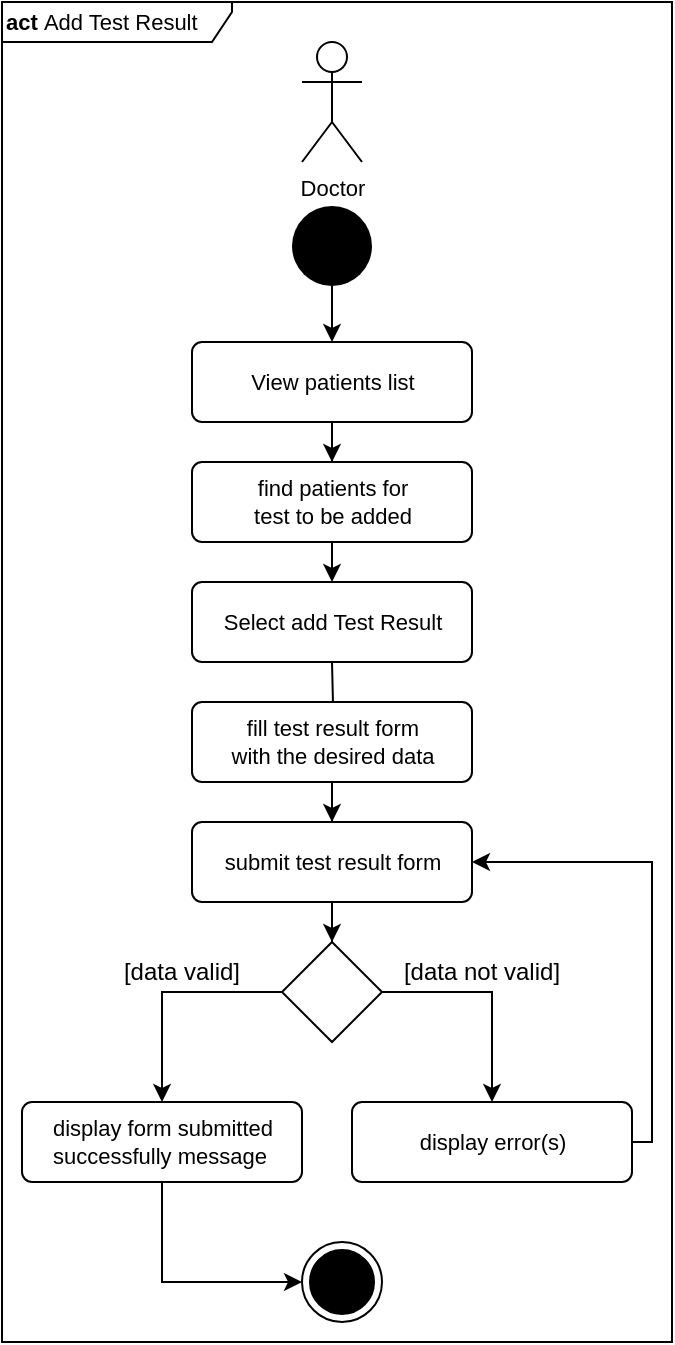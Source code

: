 <mxfile version="17.4.0" type="google" pages="4"><diagram id="Mog1qb9PPnqaFJ5qfxjS" name="add test"><mxGraphModel grid="1" page="1" gridSize="10" guides="1" tooltips="1" connect="1" arrows="1" fold="1" pageScale="1" pageWidth="850" pageHeight="1100" math="0" shadow="0"><root><mxCell id="0"/><mxCell id="1" parent="0"/><mxCell id="Nx4BFyB8M-UPZv8AOy_y-1" value="&lt;font style=&quot;font-size: 11px&quot;&gt;&lt;b&gt;act &lt;/b&gt;Add Test Result&lt;/font&gt;" style="shape=umlFrame;whiteSpace=wrap;html=1;width=115;height=20;align=left;" vertex="1" parent="1"><mxGeometry x="205" y="40" width="335" height="670" as="geometry"/></mxCell><mxCell id="Nx4BFyB8M-UPZv8AOy_y-2" value="" style="edgeStyle=orthogonalEdgeStyle;rounded=0;orthogonalLoop=1;jettySize=auto;html=1;fontFamily=Helvetica;" edge="1" parent="1" source="Nx4BFyB8M-UPZv8AOy_y-3" target="Nx4BFyB8M-UPZv8AOy_y-4"><mxGeometry relative="1" as="geometry"/></mxCell><mxCell id="Nx4BFyB8M-UPZv8AOy_y-3" value="" style="ellipse;fillColor=#000000;strokeColor=none;fontFamily=Helvetica;" vertex="1" parent="1"><mxGeometry x="350" y="142" width="40" height="40" as="geometry"/></mxCell><mxCell id="Nx4BFyB8M-UPZv8AOy_y-4" value="View patients list" style="html=1;align=center;verticalAlign=middle;rounded=1;absoluteArcSize=1;arcSize=10;dashed=0;fontFamily=Helvetica;fontSize=11;" vertex="1" parent="1"><mxGeometry x="300" y="210" width="140" height="40" as="geometry"/></mxCell><mxCell id="Nx4BFyB8M-UPZv8AOy_y-5" value="" style="edgeStyle=orthogonalEdgeStyle;rounded=0;orthogonalLoop=1;jettySize=auto;html=1;fontFamily=Helvetica;" edge="1" parent="1" source="Nx4BFyB8M-UPZv8AOy_y-4" target="Nx4BFyB8M-UPZv8AOy_y-23"><mxGeometry relative="1" as="geometry"><mxPoint x="370" y="310" as="sourcePoint"/><mxPoint x="370" y="270" as="targetPoint"/><Array as="points"/></mxGeometry></mxCell><mxCell id="Nx4BFyB8M-UPZv8AOy_y-6" style="edgeStyle=orthogonalEdgeStyle;rounded=0;orthogonalLoop=1;jettySize=auto;html=1;fontFamily=Helvetica;" edge="1" parent="1" target="Nx4BFyB8M-UPZv8AOy_y-10"><mxGeometry relative="1" as="geometry"><mxPoint x="370" y="370" as="sourcePoint"/></mxGeometry></mxCell><mxCell id="Nx4BFyB8M-UPZv8AOy_y-9" style="edgeStyle=orthogonalEdgeStyle;rounded=0;orthogonalLoop=1;jettySize=auto;html=1;fontFamily=Helvetica;fontSize=11;" edge="1" parent="1" source="Nx4BFyB8M-UPZv8AOy_y-10" target="Nx4BFyB8M-UPZv8AOy_y-25"><mxGeometry relative="1" as="geometry"><mxPoint x="370" y="480" as="targetPoint"/></mxGeometry></mxCell><mxCell id="Nx4BFyB8M-UPZv8AOy_y-10" value="fill test result form &lt;br&gt;with the desired data" style="html=1;align=center;verticalAlign=middle;rounded=1;absoluteArcSize=1;arcSize=10;dashed=0;fontFamily=Helvetica;fontSize=11;" vertex="1" parent="1"><mxGeometry x="300" y="390" width="140" height="40" as="geometry"/></mxCell><mxCell id="Nx4BFyB8M-UPZv8AOy_y-12" value="" style="ellipse;html=1;shape=endState;fillColor=#000000;strokeColor=#000000;fontFamily=Helvetica;fontSize=8;" vertex="1" parent="1"><mxGeometry x="355" y="660" width="40" height="40" as="geometry"/></mxCell><mxCell id="Nx4BFyB8M-UPZv8AOy_y-21" value="Doctor" style="shape=umlActor;verticalLabelPosition=bottom;verticalAlign=top;html=1;fontFamily=Helvetica;fontSize=11;" vertex="1" parent="1"><mxGeometry x="355" y="60" width="30" height="60" as="geometry"/></mxCell><mxCell id="Nx4BFyB8M-UPZv8AOy_y-22" style="edgeStyle=orthogonalEdgeStyle;rounded=0;orthogonalLoop=1;jettySize=auto;html=1;" edge="1" parent="1" source="Nx4BFyB8M-UPZv8AOy_y-23"><mxGeometry relative="1" as="geometry"><mxPoint x="370" y="330" as="targetPoint"/></mxGeometry></mxCell><mxCell id="Nx4BFyB8M-UPZv8AOy_y-23" value="find patients for &lt;br&gt;test to be added" style="html=1;align=center;verticalAlign=middle;rounded=1;absoluteArcSize=1;arcSize=10;dashed=0;fontFamily=Helvetica;fontSize=11;" vertex="1" parent="1"><mxGeometry x="300" y="270" width="140" height="40" as="geometry"/></mxCell><mxCell id="HhXTelXC0u4tUfq1Jj2N-1" style="edgeStyle=orthogonalEdgeStyle;rounded=0;orthogonalLoop=1;jettySize=auto;html=1;" edge="1" parent="1" source="Nx4BFyB8M-UPZv8AOy_y-25" target="DKXB-eJv3SgyOm5Fla60-1"><mxGeometry relative="1" as="geometry"/></mxCell><mxCell id="Nx4BFyB8M-UPZv8AOy_y-25" value="submit test result form" style="html=1;align=center;verticalAlign=middle;rounded=1;absoluteArcSize=1;arcSize=10;dashed=0;fontFamily=Helvetica;fontSize=11;" vertex="1" parent="1"><mxGeometry x="300" y="450" width="140" height="40" as="geometry"/></mxCell><mxCell id="3dfMkvUocXkoepCQ86Jy-1" value="Select add Test Result" style="html=1;align=center;verticalAlign=middle;rounded=1;absoluteArcSize=1;arcSize=10;dashed=0;fontFamily=Helvetica;fontSize=11;" vertex="1" parent="1"><mxGeometry x="300" y="330" width="140" height="40" as="geometry"/></mxCell><mxCell id="DKXB-eJv3SgyOm5Fla60-4" style="edgeStyle=orthogonalEdgeStyle;rounded=0;orthogonalLoop=1;jettySize=auto;html=1;exitX=0;exitY=0.5;exitDx=0;exitDy=0;entryX=0.5;entryY=0;entryDx=0;entryDy=0;" edge="1" parent="1" source="DKXB-eJv3SgyOm5Fla60-1" target="DKXB-eJv3SgyOm5Fla60-3"><mxGeometry relative="1" as="geometry"/></mxCell><mxCell id="DKXB-eJv3SgyOm5Fla60-6" style="edgeStyle=orthogonalEdgeStyle;rounded=0;orthogonalLoop=1;jettySize=auto;html=1;exitX=1;exitY=0.5;exitDx=0;exitDy=0;entryX=0.5;entryY=0;entryDx=0;entryDy=0;" edge="1" parent="1" source="DKXB-eJv3SgyOm5Fla60-1" target="DKXB-eJv3SgyOm5Fla60-5"><mxGeometry relative="1" as="geometry"/></mxCell><mxCell id="DKXB-eJv3SgyOm5Fla60-1" value="" style="rhombus;whiteSpace=wrap;html=1;" vertex="1" parent="1"><mxGeometry x="345" y="510" width="50" height="50" as="geometry"/></mxCell><mxCell id="DKXB-eJv3SgyOm5Fla60-9" style="edgeStyle=orthogonalEdgeStyle;rounded=0;orthogonalLoop=1;jettySize=auto;html=1;exitX=0.5;exitY=1;exitDx=0;exitDy=0;entryX=0;entryY=0.5;entryDx=0;entryDy=0;" edge="1" parent="1" source="DKXB-eJv3SgyOm5Fla60-3" target="Nx4BFyB8M-UPZv8AOy_y-12"><mxGeometry relative="1" as="geometry"/></mxCell><mxCell id="DKXB-eJv3SgyOm5Fla60-3" value="display form submitted&lt;br&gt;successfully message&amp;nbsp;" style="html=1;align=center;verticalAlign=middle;rounded=1;absoluteArcSize=1;arcSize=10;dashed=0;fontFamily=Helvetica;fontSize=11;" vertex="1" parent="1"><mxGeometry x="215" y="590" width="140" height="40" as="geometry"/></mxCell><mxCell id="DKXB-eJv3SgyOm5Fla60-10" style="edgeStyle=orthogonalEdgeStyle;rounded=0;orthogonalLoop=1;jettySize=auto;html=1;exitX=1;exitY=0.5;exitDx=0;exitDy=0;" edge="1" parent="1" source="DKXB-eJv3SgyOm5Fla60-5" target="Nx4BFyB8M-UPZv8AOy_y-25"><mxGeometry relative="1" as="geometry"><Array as="points"><mxPoint x="530" y="610"/><mxPoint x="530" y="470"/></Array></mxGeometry></mxCell><mxCell id="DKXB-eJv3SgyOm5Fla60-5" value="display error(s)" style="html=1;align=center;verticalAlign=middle;rounded=1;absoluteArcSize=1;arcSize=10;dashed=0;fontFamily=Helvetica;fontSize=11;" vertex="1" parent="1"><mxGeometry x="380" y="590" width="140" height="40" as="geometry"/></mxCell><mxCell id="DKXB-eJv3SgyOm5Fla60-7" value="[data valid]" style="text;html=1;strokeColor=none;fillColor=none;align=center;verticalAlign=middle;whiteSpace=wrap;rounded=0;" vertex="1" parent="1"><mxGeometry x="260" y="510" width="70" height="30" as="geometry"/></mxCell><mxCell id="DKXB-eJv3SgyOm5Fla60-8" value="[data not valid]" style="text;html=1;strokeColor=none;fillColor=none;align=center;verticalAlign=middle;whiteSpace=wrap;rounded=0;" vertex="1" parent="1"><mxGeometry x="400" y="510" width="90" height="30" as="geometry"/></mxCell></root></mxGraphModel></diagram><diagram id="dUJCnRzz-zq0Mha1mex5" name="view tests"><mxGraphModel grid="1" page="1" gridSize="10" guides="1" tooltips="1" connect="1" arrows="1" fold="1" pageScale="1" pageWidth="850" pageHeight="1100" math="0" shadow="0"><root><mxCell id="0"/><mxCell id="1" parent="0"/><mxCell id="jeWAwKbTxDZiIrH95StD-1" value="&lt;b&gt;sd &lt;/b&gt;View Test Results" style="shape=umlFrame;whiteSpace=wrap;html=1;width=140;height=20;" vertex="1" parent="1"><mxGeometry x="120" y="55" width="660" height="285" as="geometry"/></mxCell><mxCell id="jeWAwKbTxDZiIrH95StD-2" value="" style="shape=umlLifeline;participant=umlActor;perimeter=lifelinePerimeter;whiteSpace=wrap;html=1;container=1;collapsible=0;recursiveResize=0;verticalAlign=top;spacingTop=36;outlineConnect=0;fontFamily=Helvetica;fontSize=11;" vertex="1" parent="1"><mxGeometry x="140" y="100" width="20" height="220" as="geometry"/></mxCell><mxCell id="jeWAwKbTxDZiIrH95StD-3" value="" style="html=1;points=[];perimeter=orthogonalPerimeter;fontFamily=Helvetica;fontSize=11;" vertex="1" parent="jeWAwKbTxDZiIrH95StD-2"><mxGeometry x="5" y="60" width="10" height="140" as="geometry"/></mxCell><mxCell id="jeWAwKbTxDZiIrH95StD-4" value="Patient" style="text;html=1;align=center;verticalAlign=middle;resizable=0;points=[];autosize=1;strokeColor=none;fillColor=none;fontSize=11;fontFamily=Helvetica;" vertex="1" parent="1"><mxGeometry x="125" y="80" width="50" height="20" as="geometry"/></mxCell><mxCell id="jeWAwKbTxDZiIrH95StD-5" value="testResults :UIPage&lt;br&gt;&amp;lt;&amp;lt;UI&amp;gt;&amp;gt;" style="shape=umlLifeline;perimeter=lifelinePerimeter;whiteSpace=wrap;html=1;container=1;collapsible=0;recursiveResize=0;outlineConnect=0;fontFamily=Helvetica;fontSize=11;" vertex="1" parent="1"><mxGeometry x="260" y="100" width="90" height="220" as="geometry"/></mxCell><mxCell id="jeWAwKbTxDZiIrH95StD-6" value="" style="html=1;points=[];perimeter=orthogonalPerimeter;fontFamily=Helvetica;fontSize=11;" vertex="1" parent="jeWAwKbTxDZiIrH95StD-5"><mxGeometry x="40" y="60" width="10" height="140" as="geometry"/></mxCell><mxCell id="jeWAwKbTxDZiIrH95StD-7" value="testService :API" style="shape=umlLifeline;perimeter=lifelinePerimeter;whiteSpace=wrap;html=1;container=1;collapsible=0;recursiveResize=0;outlineConnect=0;fontFamily=Helvetica;fontSize=11;" vertex="1" parent="1"><mxGeometry x="460" y="100" width="100" height="220" as="geometry"/></mxCell><mxCell id="jeWAwKbTxDZiIrH95StD-8" value="" style="html=1;points=[];perimeter=orthogonalPerimeter;fontFamily=Helvetica;fontSize=11;" vertex="1" parent="jeWAwKbTxDZiIrH95StD-7"><mxGeometry x="45" y="60" width="10" height="110" as="geometry"/></mxCell><mxCell id="jeWAwKbTxDZiIrH95StD-9" value=":Database" style="shape=umlLifeline;perimeter=lifelinePerimeter;whiteSpace=wrap;html=1;container=1;collapsible=0;recursiveResize=0;outlineConnect=0;fontFamily=Helvetica;fontSize=11;" vertex="1" parent="1"><mxGeometry x="670" y="100" width="100" height="220" as="geometry"/></mxCell><mxCell id="jeWAwKbTxDZiIrH95StD-10" value="" style="html=1;points=[];perimeter=orthogonalPerimeter;fontFamily=Helvetica;fontSize=11;" vertex="1" parent="jeWAwKbTxDZiIrH95StD-9"><mxGeometry x="45" y="110" width="10" height="30" as="geometry"/></mxCell><mxCell id="jeWAwKbTxDZiIrH95StD-11" style="edgeStyle=orthogonalEdgeStyle;rounded=0;orthogonalLoop=1;jettySize=auto;html=1;fontFamily=Helvetica;fontSize=11;endArrow=block;endFill=1;" edge="1" parent="1" source="jeWAwKbTxDZiIrH95StD-3" target="jeWAwKbTxDZiIrH95StD-6"><mxGeometry relative="1" as="geometry"><Array as="points"><mxPoint x="240" y="180"/><mxPoint x="240" y="180"/></Array></mxGeometry></mxCell><mxCell id="jeWAwKbTxDZiIrH95StD-12" value="getPage(session)" style="edgeLabel;html=1;align=center;verticalAlign=middle;resizable=0;points=[];fontSize=11;fontFamily=Helvetica;" connectable="0" vertex="1" parent="jeWAwKbTxDZiIrH95StD-11"><mxGeometry x="-0.236" y="1" relative="1" as="geometry"><mxPoint x="8" y="-9" as="offset"/></mxGeometry></mxCell><mxCell id="jeWAwKbTxDZiIrH95StD-13" style="edgeStyle=orthogonalEdgeStyle;rounded=0;orthogonalLoop=1;jettySize=auto;html=1;fontFamily=Helvetica;fontSize=11;endArrow=block;endFill=1;dashed=1;" edge="1" parent="1" source="jeWAwKbTxDZiIrH95StD-6" target="jeWAwKbTxDZiIrH95StD-3"><mxGeometry relative="1" as="geometry"><Array as="points"><mxPoint x="260" y="280"/><mxPoint x="260" y="280"/></Array></mxGeometry></mxCell><mxCell id="jeWAwKbTxDZiIrH95StD-14" value="html test Results page" style="edgeLabel;html=1;align=center;verticalAlign=middle;resizable=0;points=[];fontSize=11;fontFamily=Helvetica;" connectable="0" vertex="1" parent="jeWAwKbTxDZiIrH95StD-13"><mxGeometry x="-0.234" y="2" relative="1" as="geometry"><mxPoint x="-17" y="-12" as="offset"/></mxGeometry></mxCell><mxCell id="jeWAwKbTxDZiIrH95StD-15" style="edgeStyle=orthogonalEdgeStyle;rounded=0;orthogonalLoop=1;jettySize=auto;html=1;fontFamily=Helvetica;fontSize=11;endArrow=block;endFill=1;" edge="1" parent="1" source="jeWAwKbTxDZiIrH95StD-6" target="jeWAwKbTxDZiIrH95StD-8"><mxGeometry relative="1" as="geometry"><Array as="points"><mxPoint x="360" y="200"/><mxPoint x="360" y="200"/></Array></mxGeometry></mxCell><mxCell id="jeWAwKbTxDZiIrH95StD-16" value="getPatientsTests(patientId)" style="edgeLabel;html=1;align=center;verticalAlign=middle;resizable=0;points=[];fontSize=11;fontFamily=Helvetica;" connectable="0" vertex="1" parent="jeWAwKbTxDZiIrH95StD-15"><mxGeometry x="-0.232" relative="1" as="geometry"><mxPoint x="22" y="-10" as="offset"/></mxGeometry></mxCell><mxCell id="jeWAwKbTxDZiIrH95StD-17" style="edgeStyle=orthogonalEdgeStyle;rounded=0;orthogonalLoop=1;jettySize=auto;html=1;fontFamily=Helvetica;fontSize=11;endArrow=block;endFill=1;" edge="1" parent="1" source="jeWAwKbTxDZiIrH95StD-8" target="jeWAwKbTxDZiIrH95StD-10"><mxGeometry relative="1" as="geometry"><Array as="points"><mxPoint x="620" y="220"/><mxPoint x="620" y="220"/></Array></mxGeometry></mxCell><mxCell id="jeWAwKbTxDZiIrH95StD-18" value="tests = findTests(patientId)" style="edgeLabel;html=1;align=center;verticalAlign=middle;resizable=0;points=[];fontSize=11;fontFamily=Helvetica;" connectable="0" vertex="1" parent="jeWAwKbTxDZiIrH95StD-17"><mxGeometry x="-0.247" y="-1" relative="1" as="geometry"><mxPoint x="24" y="-11" as="offset"/></mxGeometry></mxCell><mxCell id="jeWAwKbTxDZiIrH95StD-19" style="edgeStyle=orthogonalEdgeStyle;rounded=0;orthogonalLoop=1;jettySize=auto;html=1;fontFamily=Helvetica;fontSize=11;endArrow=block;endFill=1;dashed=1;" edge="1" parent="1" source="jeWAwKbTxDZiIrH95StD-8" target="jeWAwKbTxDZiIrH95StD-6"><mxGeometry relative="1" as="geometry"><Array as="points"><mxPoint x="430" y="250"/><mxPoint x="430" y="250"/></Array></mxGeometry></mxCell><mxCell id="jeWAwKbTxDZiIrH95StD-20" value="200 status code, tests" style="edgeLabel;html=1;align=center;verticalAlign=middle;resizable=0;points=[];fontSize=11;fontFamily=Helvetica;" connectable="0" vertex="1" parent="jeWAwKbTxDZiIrH95StD-19"><mxGeometry x="0.126" relative="1" as="geometry"><mxPoint x="-8" y="-10" as="offset"/></mxGeometry></mxCell></root></mxGraphModel></diagram><diagram id="f3Dea2kp6sG2WAZWeNE2" name="view patients"><mxGraphModel grid="1" page="1" gridSize="10" guides="1" tooltips="1" connect="1" arrows="1" fold="1" pageScale="1" pageWidth="850" pageHeight="1100" math="0" shadow="0"><root><mxCell id="0"/><mxCell id="1" parent="0"/><mxCell id="U8ZB009r4NAKa5e27IlC-1" value="&lt;b&gt;sd &lt;/b&gt;View Patients" style="shape=umlFrame;whiteSpace=wrap;html=1;width=125;height=20;" vertex="1" parent="1"><mxGeometry x="95" y="140" width="660" height="285" as="geometry"/></mxCell><mxCell id="U8ZB009r4NAKa5e27IlC-2" value="" style="shape=umlLifeline;participant=umlActor;perimeter=lifelinePerimeter;whiteSpace=wrap;html=1;container=1;collapsible=0;recursiveResize=0;verticalAlign=top;spacingTop=36;outlineConnect=0;fontFamily=Helvetica;fontSize=11;" vertex="1" parent="1"><mxGeometry x="115" y="185" width="20" height="220" as="geometry"/></mxCell><mxCell id="U8ZB009r4NAKa5e27IlC-3" value="" style="html=1;points=[];perimeter=orthogonalPerimeter;fontFamily=Helvetica;fontSize=11;" vertex="1" parent="U8ZB009r4NAKa5e27IlC-2"><mxGeometry x="5" y="60" width="10" height="140" as="geometry"/></mxCell><mxCell id="U8ZB009r4NAKa5e27IlC-4" value="Doctor" style="text;html=1;align=center;verticalAlign=middle;resizable=0;points=[];autosize=1;strokeColor=none;fillColor=none;fontSize=11;fontFamily=Helvetica;" vertex="1" parent="1"><mxGeometry x="100" y="165" width="50" height="20" as="geometry"/></mxCell><mxCell id="U8ZB009r4NAKa5e27IlC-5" value="patientsList :UIPage&lt;br&gt;&amp;lt;&amp;lt;UI&amp;gt;&amp;gt;" style="shape=umlLifeline;perimeter=lifelinePerimeter;whiteSpace=wrap;html=1;container=1;collapsible=0;recursiveResize=0;outlineConnect=0;fontFamily=Helvetica;fontSize=11;" vertex="1" parent="1"><mxGeometry x="235" y="185" width="90" height="220" as="geometry"/></mxCell><mxCell id="U8ZB009r4NAKa5e27IlC-6" value="" style="html=1;points=[];perimeter=orthogonalPerimeter;fontFamily=Helvetica;fontSize=11;" vertex="1" parent="U8ZB009r4NAKa5e27IlC-5"><mxGeometry x="40" y="60" width="10" height="130" as="geometry"/></mxCell><mxCell id="U8ZB009r4NAKa5e27IlC-7" value="patientService :API" style="shape=umlLifeline;perimeter=lifelinePerimeter;whiteSpace=wrap;html=1;container=1;collapsible=0;recursiveResize=0;outlineConnect=0;fontFamily=Helvetica;fontSize=11;" vertex="1" parent="1"><mxGeometry x="435" y="185" width="100" height="220" as="geometry"/></mxCell><mxCell id="U8ZB009r4NAKa5e27IlC-8" value="" style="html=1;points=[];perimeter=orthogonalPerimeter;fontFamily=Helvetica;fontSize=11;" vertex="1" parent="U8ZB009r4NAKa5e27IlC-7"><mxGeometry x="45" y="90" width="10" height="80" as="geometry"/></mxCell><mxCell id="bBxMrO7Eu8s4QTFnI5nH-1" value="" style="endArrow=classic;html=1;rounded=0;" edge="1" parent="U8ZB009r4NAKa5e27IlC-7" source="U8ZB009r4NAKa5e27IlC-8" target="U8ZB009r4NAKa5e27IlC-8"><mxGeometry width="50" height="50" relative="1" as="geometry"><mxPoint x="-35" y="235" as="sourcePoint"/><mxPoint x="15" y="185" as="targetPoint"/><Array as="points"><mxPoint x="75" y="105"/><mxPoint x="75" y="125"/><mxPoint x="65" y="125"/></Array></mxGeometry></mxCell><mxCell id="U8ZB009r4NAKa5e27IlC-9" value=":Database" style="shape=umlLifeline;perimeter=lifelinePerimeter;whiteSpace=wrap;html=1;container=1;collapsible=0;recursiveResize=0;outlineConnect=0;fontFamily=Helvetica;fontSize=11;" vertex="1" parent="1"><mxGeometry x="645" y="185" width="100" height="220" as="geometry"/></mxCell><mxCell id="U8ZB009r4NAKa5e27IlC-10" value="" style="html=1;points=[];perimeter=orthogonalPerimeter;fontFamily=Helvetica;fontSize=11;" vertex="1" parent="U8ZB009r4NAKa5e27IlC-9"><mxGeometry x="45" y="149" width="10" height="20" as="geometry"/></mxCell><mxCell id="U8ZB009r4NAKa5e27IlC-11" style="edgeStyle=orthogonalEdgeStyle;rounded=0;orthogonalLoop=1;jettySize=auto;html=1;fontFamily=Helvetica;fontSize=11;endArrow=block;endFill=1;" edge="1" parent="1" source="U8ZB009r4NAKa5e27IlC-3" target="U8ZB009r4NAKa5e27IlC-6"><mxGeometry relative="1" as="geometry"><Array as="points"><mxPoint x="215" y="265"/><mxPoint x="215" y="265"/></Array></mxGeometry></mxCell><mxCell id="U8ZB009r4NAKa5e27IlC-12" value="getPage(session)" style="edgeLabel;html=1;align=center;verticalAlign=middle;resizable=0;points=[];fontSize=11;fontFamily=Helvetica;" connectable="0" vertex="1" parent="U8ZB009r4NAKa5e27IlC-11"><mxGeometry x="-0.236" y="1" relative="1" as="geometry"><mxPoint x="8" y="-9" as="offset"/></mxGeometry></mxCell><mxCell id="U8ZB009r4NAKa5e27IlC-13" style="edgeStyle=orthogonalEdgeStyle;rounded=0;orthogonalLoop=1;jettySize=auto;html=1;fontFamily=Helvetica;fontSize=11;endArrow=block;endFill=1;dashed=1;" edge="1" parent="1" source="U8ZB009r4NAKa5e27IlC-6" target="U8ZB009r4NAKa5e27IlC-3"><mxGeometry relative="1" as="geometry"><Array as="points"><mxPoint x="235" y="365"/><mxPoint x="235" y="365"/></Array></mxGeometry></mxCell><mxCell id="U8ZB009r4NAKa5e27IlC-14" value="html Patients List page" style="edgeLabel;html=1;align=center;verticalAlign=middle;resizable=0;points=[];fontSize=11;fontFamily=Helvetica;" connectable="0" vertex="1" parent="U8ZB009r4NAKa5e27IlC-13"><mxGeometry x="-0.234" y="2" relative="1" as="geometry"><mxPoint x="-17" y="-12" as="offset"/></mxGeometry></mxCell><mxCell id="U8ZB009r4NAKa5e27IlC-15" style="edgeStyle=orthogonalEdgeStyle;rounded=0;orthogonalLoop=1;jettySize=auto;html=1;fontFamily=Helvetica;fontSize=11;endArrow=block;endFill=1;" edge="1" parent="1" source="U8ZB009r4NAKa5e27IlC-6" target="U8ZB009r4NAKa5e27IlC-8"><mxGeometry relative="1" as="geometry"><Array as="points"><mxPoint x="335" y="285"/><mxPoint x="335" y="285"/></Array></mxGeometry></mxCell><mxCell id="U8ZB009r4NAKa5e27IlC-16" value="getPatients(doctorId)" style="edgeLabel;html=1;align=center;verticalAlign=middle;resizable=0;points=[];fontSize=11;fontFamily=Helvetica;" connectable="0" vertex="1" parent="U8ZB009r4NAKa5e27IlC-15"><mxGeometry x="-0.232" relative="1" as="geometry"><mxPoint x="22" y="-10" as="offset"/></mxGeometry></mxCell><mxCell id="U8ZB009r4NAKa5e27IlC-17" style="edgeStyle=orthogonalEdgeStyle;rounded=0;orthogonalLoop=1;jettySize=auto;html=1;fontFamily=Helvetica;fontSize=11;endArrow=block;endFill=1;" edge="1" parent="1" source="U8ZB009r4NAKa5e27IlC-8" target="U8ZB009r4NAKa5e27IlC-10"><mxGeometry relative="1" as="geometry"><Array as="points"><mxPoint x="610" y="340"/><mxPoint x="610" y="340"/></Array></mxGeometry></mxCell><mxCell id="U8ZB009r4NAKa5e27IlC-18" value="patients = findPatients(doctorId)" style="edgeLabel;html=1;align=center;verticalAlign=middle;resizable=0;points=[];fontSize=11;fontFamily=Helvetica;" connectable="0" vertex="1" parent="U8ZB009r4NAKa5e27IlC-17"><mxGeometry x="-0.247" y="-1" relative="1" as="geometry"><mxPoint x="24" y="-11" as="offset"/></mxGeometry></mxCell><mxCell id="U8ZB009r4NAKa5e27IlC-19" style="edgeStyle=orthogonalEdgeStyle;rounded=0;orthogonalLoop=1;jettySize=auto;html=1;fontFamily=Helvetica;fontSize=11;endArrow=block;endFill=1;dashed=1;" edge="1" parent="1" source="U8ZB009r4NAKa5e27IlC-8" target="U8ZB009r4NAKa5e27IlC-6"><mxGeometry relative="1" as="geometry"><Array as="points"><mxPoint x="390" y="350"/><mxPoint x="390" y="350"/></Array></mxGeometry></mxCell><mxCell id="U8ZB009r4NAKa5e27IlC-20" value="200 status code, patients" style="edgeLabel;html=1;align=center;verticalAlign=middle;resizable=0;points=[];fontSize=11;fontFamily=Helvetica;" connectable="0" vertex="1" parent="U8ZB009r4NAKa5e27IlC-19"><mxGeometry x="0.126" relative="1" as="geometry"><mxPoint x="-8" y="-10" as="offset"/></mxGeometry></mxCell><mxCell id="bBxMrO7Eu8s4QTFnI5nH-2" value="&lt;font style=&quot;font-size: 11px&quot;&gt;getPatientsStrategyFactory(doctorId)&lt;/font&gt;" style="text;html=1;strokeColor=none;fillColor=none;align=left;verticalAlign=middle;whiteSpace=wrap;rounded=0;" vertex="1" parent="1"><mxGeometry x="493" y="260" width="200" height="20" as="geometry"/></mxCell></root></mxGraphModel></diagram><diagram id="iO5up_W2Sp6dxMoiAysb" name="prioritize patient"><mxGraphModel grid="1" page="1" gridSize="10" guides="1" tooltips="1" connect="1" arrows="1" fold="1" pageScale="1" pageWidth="850" pageHeight="1100" math="0" shadow="0"><root><mxCell id="0"/><mxCell id="1" parent="0"/><mxCell id="NFFvTYRNXxhkjTNAHt6B-1" value="&lt;b&gt;sd P&lt;/b&gt;rioritize Patient" style="shape=umlFrame;whiteSpace=wrap;html=1;width=140;height=20;" vertex="1" parent="1"><mxGeometry x="95" y="140" width="660" height="400" as="geometry"/></mxCell><mxCell id="NFFvTYRNXxhkjTNAHt6B-2" value="" style="shape=umlLifeline;participant=umlActor;perimeter=lifelinePerimeter;whiteSpace=wrap;html=1;container=1;collapsible=0;recursiveResize=0;verticalAlign=top;spacingTop=36;outlineConnect=0;fontFamily=Helvetica;fontSize=11;" vertex="1" parent="1"><mxGeometry x="115" y="185" width="20" height="335" as="geometry"/></mxCell><mxCell id="NFFvTYRNXxhkjTNAHt6B-3" value="" style="html=1;points=[];perimeter=orthogonalPerimeter;fontFamily=Helvetica;fontSize=11;" vertex="1" parent="NFFvTYRNXxhkjTNAHt6B-2"><mxGeometry x="5" y="60" width="10" height="260" as="geometry"/></mxCell><mxCell id="NFFvTYRNXxhkjTNAHt6B-4" value="Doctor" style="text;html=1;align=center;verticalAlign=middle;resizable=0;points=[];autosize=1;strokeColor=none;fillColor=none;fontSize=11;fontFamily=Helvetica;" vertex="1" parent="1"><mxGeometry x="100" y="165" width="50" height="20" as="geometry"/></mxCell><mxCell id="NFFvTYRNXxhkjTNAHt6B-5" value="patientsList :UIPage&lt;br&gt;&amp;lt;&amp;lt;UI&amp;gt;&amp;gt;" style="shape=umlLifeline;perimeter=lifelinePerimeter;whiteSpace=wrap;html=1;container=1;collapsible=0;recursiveResize=0;outlineConnect=0;fontFamily=Helvetica;fontSize=11;" vertex="1" parent="1"><mxGeometry x="235" y="185" width="90" height="335" as="geometry"/></mxCell><mxCell id="NFFvTYRNXxhkjTNAHt6B-6" value="" style="html=1;points=[];perimeter=orthogonalPerimeter;fontFamily=Helvetica;fontSize=11;" vertex="1" parent="NFFvTYRNXxhkjTNAHt6B-5"><mxGeometry x="40" y="60" width="10" height="260" as="geometry"/></mxCell><mxCell id="NFFvTYRNXxhkjTNAHt6B-7" value="patientService :API" style="shape=umlLifeline;perimeter=lifelinePerimeter;whiteSpace=wrap;html=1;container=1;collapsible=0;recursiveResize=0;outlineConnect=0;fontFamily=Helvetica;fontSize=11;" vertex="1" parent="1"><mxGeometry x="435" y="185" width="100" height="315" as="geometry"/></mxCell><mxCell id="NFFvTYRNXxhkjTNAHt6B-8" value="" style="html=1;points=[];perimeter=orthogonalPerimeter;fontFamily=Helvetica;fontSize=11;" vertex="1" parent="NFFvTYRNXxhkjTNAHt6B-7"><mxGeometry x="45" y="60" width="10" height="160" as="geometry"/></mxCell><mxCell id="NFFvTYRNXxhkjTNAHt6B-9" value=":Database" style="shape=umlLifeline;perimeter=lifelinePerimeter;whiteSpace=wrap;html=1;container=1;collapsible=0;recursiveResize=0;outlineConnect=0;fontFamily=Helvetica;fontSize=11;" vertex="1" parent="1"><mxGeometry x="645" y="185" width="100" height="305" as="geometry"/></mxCell><mxCell id="NFFvTYRNXxhkjTNAHt6B-10" value="" style="html=1;points=[];perimeter=orthogonalPerimeter;fontFamily=Helvetica;fontSize=11;" vertex="1" parent="NFFvTYRNXxhkjTNAHt6B-9"><mxGeometry x="45" y="190" width="10" height="30" as="geometry"/></mxCell><mxCell id="NFFvTYRNXxhkjTNAHt6B-11" style="edgeStyle=orthogonalEdgeStyle;rounded=0;orthogonalLoop=1;jettySize=auto;html=1;fontFamily=Helvetica;fontSize=11;endArrow=block;endFill=1;" edge="1" parent="1" source="NFFvTYRNXxhkjTNAHt6B-3" target="NFFvTYRNXxhkjTNAHt6B-6"><mxGeometry relative="1" as="geometry"><Array as="points"><mxPoint x="215" y="265"/><mxPoint x="215" y="265"/></Array></mxGeometry></mxCell><mxCell id="NFFvTYRNXxhkjTNAHt6B-12" value="getPage(session)" style="edgeLabel;html=1;align=center;verticalAlign=middle;resizable=0;points=[];fontSize=11;fontFamily=Helvetica;" connectable="0" vertex="1" parent="NFFvTYRNXxhkjTNAHt6B-11"><mxGeometry x="-0.236" y="1" relative="1" as="geometry"><mxPoint x="8" y="-9" as="offset"/></mxGeometry></mxCell><mxCell id="NFFvTYRNXxhkjTNAHt6B-13" style="edgeStyle=orthogonalEdgeStyle;rounded=0;orthogonalLoop=1;jettySize=auto;html=1;fontFamily=Helvetica;fontSize=11;endArrow=block;endFill=1;dashed=1;" edge="1" parent="1"><mxGeometry relative="1" as="geometry"><Array as="points"><mxPoint x="235" y="302"/><mxPoint x="235" y="302"/></Array><mxPoint x="275" y="302" as="sourcePoint"/><mxPoint x="130" y="302" as="targetPoint"/></mxGeometry></mxCell><mxCell id="NFFvTYRNXxhkjTNAHt6B-14" value="html Patients List page" style="edgeLabel;html=1;align=center;verticalAlign=middle;resizable=0;points=[];fontSize=11;fontFamily=Helvetica;" connectable="0" vertex="1" parent="NFFvTYRNXxhkjTNAHt6B-13"><mxGeometry x="-0.234" y="2" relative="1" as="geometry"><mxPoint x="-17" y="-12" as="offset"/></mxGeometry></mxCell><mxCell id="NFFvTYRNXxhkjTNAHt6B-15" style="edgeStyle=orthogonalEdgeStyle;rounded=0;orthogonalLoop=1;jettySize=auto;html=1;fontFamily=Helvetica;fontSize=11;endArrow=block;endFill=1;" edge="1" parent="1" source="NFFvTYRNXxhkjTNAHt6B-6" target="NFFvTYRNXxhkjTNAHt6B-8"><mxGeometry relative="1" as="geometry"><Array as="points"><mxPoint x="450" y="360"/><mxPoint x="450" y="360"/></Array></mxGeometry></mxCell><mxCell id="NFFvTYRNXxhkjTNAHt6B-16" value="postPrioritizePatient(patientId)" style="edgeLabel;html=1;align=center;verticalAlign=middle;resizable=0;points=[];fontSize=11;fontFamily=Helvetica;" connectable="0" vertex="1" parent="NFFvTYRNXxhkjTNAHt6B-15"><mxGeometry x="-0.232" relative="1" as="geometry"><mxPoint x="22" y="-11" as="offset"/></mxGeometry></mxCell><mxCell id="NFFvTYRNXxhkjTNAHt6B-17" style="edgeStyle=orthogonalEdgeStyle;rounded=0;orthogonalLoop=1;jettySize=auto;html=1;fontFamily=Helvetica;fontSize=11;endArrow=block;endFill=1;" edge="1" parent="1" source="NFFvTYRNXxhkjTNAHt6B-8" target="NFFvTYRNXxhkjTNAHt6B-10"><mxGeometry relative="1" as="geometry"><Array as="points"><mxPoint x="640" y="380"/><mxPoint x="640" y="380"/></Array></mxGeometry></mxCell><mxCell id="NFFvTYRNXxhkjTNAHt6B-18" value="updatePrioritizePatient(patientId, true)" style="edgeLabel;html=1;align=center;verticalAlign=middle;resizable=0;points=[];fontSize=11;fontFamily=Helvetica;" connectable="0" vertex="1" parent="NFFvTYRNXxhkjTNAHt6B-17"><mxGeometry x="-0.247" y="-1" relative="1" as="geometry"><mxPoint x="24" y="-11" as="offset"/></mxGeometry></mxCell><mxCell id="NFFvTYRNXxhkjTNAHt6B-19" style="edgeStyle=orthogonalEdgeStyle;rounded=0;orthogonalLoop=1;jettySize=auto;html=1;fontFamily=Helvetica;fontSize=11;endArrow=block;endFill=1;dashed=1;" edge="1" parent="1" source="NFFvTYRNXxhkjTNAHt6B-8" target="NFFvTYRNXxhkjTNAHt6B-6"><mxGeometry relative="1" as="geometry"><Array as="points"><mxPoint x="310" y="400"/><mxPoint x="310" y="400"/></Array></mxGeometry></mxCell><mxCell id="NFFvTYRNXxhkjTNAHt6B-20" value="204 status code" style="edgeLabel;html=1;align=center;verticalAlign=middle;resizable=0;points=[];fontSize=11;fontFamily=Helvetica;" connectable="0" vertex="1" parent="NFFvTYRNXxhkjTNAHt6B-19"><mxGeometry x="0.126" relative="1" as="geometry"><mxPoint x="-8" y="-10" as="offset"/></mxGeometry></mxCell><mxCell id="NFFvTYRNXxhkjTNAHt6B-23" style="edgeStyle=orthogonalEdgeStyle;rounded=0;orthogonalLoop=1;jettySize=auto;html=1;fontFamily=Helvetica;fontSize=11;endArrow=block;endFill=1;" edge="1" parent="1"><mxGeometry relative="1" as="geometry"><Array as="points"><mxPoint x="215" y="330"/><mxPoint x="215" y="330"/></Array><mxPoint x="130" y="330" as="sourcePoint"/><mxPoint x="275" y="330" as="targetPoint"/></mxGeometry></mxCell><mxCell id="NFFvTYRNXxhkjTNAHt6B-24" value="click prioritize patient" style="edgeLabel;html=1;align=center;verticalAlign=middle;resizable=0;points=[];fontSize=11;fontFamily=Helvetica;" connectable="0" vertex="1" parent="NFFvTYRNXxhkjTNAHt6B-23"><mxGeometry x="-0.236" y="1" relative="1" as="geometry"><mxPoint x="8" y="-9" as="offset"/></mxGeometry></mxCell><mxCell id="NFFvTYRNXxhkjTNAHt6B-26" style="edgeStyle=orthogonalEdgeStyle;rounded=0;orthogonalLoop=1;jettySize=auto;html=1;fontFamily=Helvetica;fontSize=11;endArrow=block;endFill=1;dashed=1;" edge="1" parent="1"><mxGeometry relative="1" as="geometry"><Array as="points"><mxPoint x="235" y="490"/><mxPoint x="235" y="490"/></Array><mxPoint x="275" y="490" as="sourcePoint"/><mxPoint x="130" y="490" as="targetPoint"/></mxGeometry></mxCell><mxCell id="NFFvTYRNXxhkjTNAHt6B-27" value="html Patients List page&lt;br&gt;with prioritized flag" style="edgeLabel;html=1;align=center;verticalAlign=middle;resizable=0;points=[];fontSize=11;fontFamily=Helvetica;" connectable="0" vertex="1" parent="NFFvTYRNXxhkjTNAHt6B-26"><mxGeometry x="-0.234" y="2" relative="1" as="geometry"><mxPoint x="-17" y="-22" as="offset"/></mxGeometry></mxCell><mxCell id="4hixEFw1rcKauqrS6Oju-1" style="edgeStyle=orthogonalEdgeStyle;rounded=0;orthogonalLoop=1;jettySize=auto;html=1;fontFamily=Helvetica;fontSize=11;endArrow=block;endFill=1;dashed=1;" edge="1" parent="1"><mxGeometry relative="1" as="geometry"><Array as="points"><mxPoint x="235" y="440"/><mxPoint x="235" y="440"/></Array><mxPoint x="275" y="440" as="sourcePoint"/><mxPoint x="130" y="440" as="targetPoint"/></mxGeometry></mxCell><mxCell id="4hixEFw1rcKauqrS6Oju-2" value="display success message" style="edgeLabel;html=1;align=center;verticalAlign=middle;resizable=0;points=[];fontSize=11;fontFamily=Helvetica;" connectable="0" vertex="1" parent="4hixEFw1rcKauqrS6Oju-1"><mxGeometry x="-0.234" y="2" relative="1" as="geometry"><mxPoint x="-17" y="-22" as="offset"/></mxGeometry></mxCell></root></mxGraphModel></diagram></mxfile>